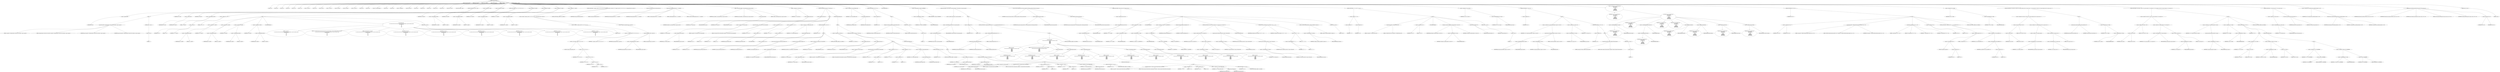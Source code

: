 digraph hostapd_notif_assoc {  
"1000128" [label = "(METHOD,hostapd_notif_assoc)" ]
"1000129" [label = "(PARAM,hostapd_data *hapd)" ]
"1000130" [label = "(PARAM,const u8 *addr)" ]
"1000131" [label = "(PARAM,const u8 *req_ies)" ]
"1000132" [label = "(PARAM,size_t req_ies_len)" ]
"1000133" [label = "(PARAM,int reassoc)" ]
"1000134" [label = "(BLOCK,,)" ]
"1000135" [label = "(LOCAL,v5: int)" ]
"1000136" [label = "(LOCAL,v6: int)" ]
"1000137" [label = "(LOCAL,v8: u8)" ]
"1000138" [label = "(LOCAL,v9: u8)" ]
"1000139" [label = "(LOCAL,v10: u8)" ]
"1000140" [label = "(LOCAL,v11: u8)" ]
"1000141" [label = "(LOCAL,v14: const u8 *)" ]
"1000142" [label = "(LOCAL,v15: int)" ]
"1000143" [label = "(LOCAL,v16: size_t)" ]
"1000144" [label = "(LOCAL,v17: const u8 *)" ]
"1000145" [label = "(LOCAL,v18: sta_info *)" ]
"1000146" [label = "(LOCAL,v19: sta_info *)" ]
"1000147" [label = "(LOCAL,v21: const u8 *)" ]
"1000148" [label = "(LOCAL,v22: int)" ]
"1000149" [label = "(LOCAL,v23: int)" ]
"1000150" [label = "(LOCAL,v24: wpa_state_machine *)" ]
"1000151" [label = "(LOCAL,v25: int)" ]
"1000152" [label = "(LOCAL,v26: int)" ]
"1000153" [label = "(LOCAL,v27: unsigned int)" ]
"1000154" [label = "(LOCAL,v28: const u8 *)" ]
"1000155" [label = "(LOCAL,v29: int)" ]
"1000156" [label = "(LOCAL,v30: u32)" ]
"1000157" [label = "(LOCAL,v31: int)" ]
"1000158" [label = "(LOCAL,v32: u32)" ]
"1000159" [label = "(LOCAL,v33: u8 *)" ]
"1000160" [label = "(LOCAL,v35: u8 [ 1064 ])" ]
"1000161" [label = "(LOCAL,mdie: ieee802_11_elems)" ]
"1000162" [label = "(CONTROL_STRUCTURE,if ( !addr ),if ( !addr ))" ]
"1000163" [label = "(<operator>.logicalNot,!addr)" ]
"1000164" [label = "(IDENTIFIER,addr,!addr)" ]
"1000165" [label = "(BLOCK,,)" ]
"1000166" [label = "(wpa_printf,wpa_printf(2, \"hostapd_notif_assoc: Skip event with no address\", req_ies, req_ies_len))" ]
"1000167" [label = "(LITERAL,2,wpa_printf(2, \"hostapd_notif_assoc: Skip event with no address\", req_ies, req_ies_len))" ]
"1000168" [label = "(LITERAL,\"hostapd_notif_assoc: Skip event with no address\",wpa_printf(2, \"hostapd_notif_assoc: Skip event with no address\", req_ies, req_ies_len))" ]
"1000169" [label = "(IDENTIFIER,req_ies,wpa_printf(2, \"hostapd_notif_assoc: Skip event with no address\", req_ies, req_ies_len))" ]
"1000170" [label = "(IDENTIFIER,req_ies_len,wpa_printf(2, \"hostapd_notif_assoc: Skip event with no address\", req_ies, req_ies_len))" ]
"1000171" [label = "(RETURN,return -1;,return -1;)" ]
"1000172" [label = "(<operator>.minus,-1)" ]
"1000173" [label = "(LITERAL,1,-1)" ]
"1000174" [label = "(<operator>.assignment,v5 = *addr)" ]
"1000175" [label = "(IDENTIFIER,v5,v5 = *addr)" ]
"1000176" [label = "(<operator>.indirection,*addr)" ]
"1000177" [label = "(IDENTIFIER,addr,v5 = *addr)" ]
"1000178" [label = "(<operator>.assignment,v6 = addr[1])" ]
"1000179" [label = "(IDENTIFIER,v6,v6 = addr[1])" ]
"1000180" [label = "(<operator>.indirectIndexAccess,addr[1])" ]
"1000181" [label = "(IDENTIFIER,addr,v6 = addr[1])" ]
"1000182" [label = "(LITERAL,1,v6 = addr[1])" ]
"1000183" [label = "(CONTROL_STRUCTURE,if ( (v5 & 1) != 0 ),if ( (v5 & 1) != 0 ))" ]
"1000184" [label = "(<operator>.notEquals,(v5 & 1) != 0)" ]
"1000185" [label = "(<operator>.and,v5 & 1)" ]
"1000186" [label = "(IDENTIFIER,v5,v5 & 1)" ]
"1000187" [label = "(LITERAL,1,v5 & 1)" ]
"1000188" [label = "(LITERAL,0,(v5 & 1) != 0)" ]
"1000189" [label = "(BLOCK,,)" ]
"1000190" [label = "(<operator>.assignment,v11 = addr[5])" ]
"1000191" [label = "(IDENTIFIER,v11,v11 = addr[5])" ]
"1000192" [label = "(<operator>.indirectIndexAccess,addr[5])" ]
"1000193" [label = "(IDENTIFIER,addr,v11 = addr[5])" ]
"1000194" [label = "(LITERAL,5,v11 = addr[5])" ]
"1000195" [label = "(<operator>.assignment,v10 = addr[4])" ]
"1000196" [label = "(IDENTIFIER,v10,v10 = addr[4])" ]
"1000197" [label = "(<operator>.indirectIndexAccess,addr[4])" ]
"1000198" [label = "(IDENTIFIER,addr,v10 = addr[4])" ]
"1000199" [label = "(LITERAL,4,v10 = addr[4])" ]
"1000200" [label = "(<operator>.assignment,v9 = addr[3])" ]
"1000201" [label = "(IDENTIFIER,v9,v9 = addr[3])" ]
"1000202" [label = "(<operator>.indirectIndexAccess,addr[3])" ]
"1000203" [label = "(IDENTIFIER,addr,v9 = addr[3])" ]
"1000204" [label = "(LITERAL,3,v9 = addr[3])" ]
"1000205" [label = "(<operator>.assignment,v8 = addr[2])" ]
"1000206" [label = "(IDENTIFIER,v8,v8 = addr[2])" ]
"1000207" [label = "(<operator>.indirectIndexAccess,addr[2])" ]
"1000208" [label = "(IDENTIFIER,addr,v8 = addr[2])" ]
"1000209" [label = "(LITERAL,2,v8 = addr[2])" ]
"1000210" [label = "(JUMP_TARGET,LABEL_10)" ]
"1000211" [label = "(wpa_printf,wpa_printf(\n      2,\n      \"%s: Invalid SA=%02x:%02x:%02x:%02x:%02x:%02x in received indication - ignore this indication silently\",\n      \"hostapd_notif_assoc\",\n      v5,\n      v6,\n      v8,\n      v9,\n      v10,\n      v11))" ]
"1000212" [label = "(LITERAL,2,wpa_printf(\n      2,\n      \"%s: Invalid SA=%02x:%02x:%02x:%02x:%02x:%02x in received indication - ignore this indication silently\",\n      \"hostapd_notif_assoc\",\n      v5,\n      v6,\n      v8,\n      v9,\n      v10,\n      v11))" ]
"1000213" [label = "(LITERAL,\"%s: Invalid SA=%02x:%02x:%02x:%02x:%02x:%02x in received indication - ignore this indication silently\",wpa_printf(\n      2,\n      \"%s: Invalid SA=%02x:%02x:%02x:%02x:%02x:%02x in received indication - ignore this indication silently\",\n      \"hostapd_notif_assoc\",\n      v5,\n      v6,\n      v8,\n      v9,\n      v10,\n      v11))" ]
"1000214" [label = "(LITERAL,\"hostapd_notif_assoc\",wpa_printf(\n      2,\n      \"%s: Invalid SA=%02x:%02x:%02x:%02x:%02x:%02x in received indication - ignore this indication silently\",\n      \"hostapd_notif_assoc\",\n      v5,\n      v6,\n      v8,\n      v9,\n      v10,\n      v11))" ]
"1000215" [label = "(IDENTIFIER,v5,wpa_printf(\n      2,\n      \"%s: Invalid SA=%02x:%02x:%02x:%02x:%02x:%02x in received indication - ignore this indication silently\",\n      \"hostapd_notif_assoc\",\n      v5,\n      v6,\n      v8,\n      v9,\n      v10,\n      v11))" ]
"1000216" [label = "(IDENTIFIER,v6,wpa_printf(\n      2,\n      \"%s: Invalid SA=%02x:%02x:%02x:%02x:%02x:%02x in received indication - ignore this indication silently\",\n      \"hostapd_notif_assoc\",\n      v5,\n      v6,\n      v8,\n      v9,\n      v10,\n      v11))" ]
"1000217" [label = "(IDENTIFIER,v8,wpa_printf(\n      2,\n      \"%s: Invalid SA=%02x:%02x:%02x:%02x:%02x:%02x in received indication - ignore this indication silently\",\n      \"hostapd_notif_assoc\",\n      v5,\n      v6,\n      v8,\n      v9,\n      v10,\n      v11))" ]
"1000218" [label = "(IDENTIFIER,v9,wpa_printf(\n      2,\n      \"%s: Invalid SA=%02x:%02x:%02x:%02x:%02x:%02x in received indication - ignore this indication silently\",\n      \"hostapd_notif_assoc\",\n      v5,\n      v6,\n      v8,\n      v9,\n      v10,\n      v11))" ]
"1000219" [label = "(IDENTIFIER,v10,wpa_printf(\n      2,\n      \"%s: Invalid SA=%02x:%02x:%02x:%02x:%02x:%02x in received indication - ignore this indication silently\",\n      \"hostapd_notif_assoc\",\n      v5,\n      v6,\n      v8,\n      v9,\n      v10,\n      v11))" ]
"1000220" [label = "(IDENTIFIER,v11,wpa_printf(\n      2,\n      \"%s: Invalid SA=%02x:%02x:%02x:%02x:%02x:%02x in received indication - ignore this indication silently\",\n      \"hostapd_notif_assoc\",\n      v5,\n      v6,\n      v8,\n      v9,\n      v10,\n      v11))" ]
"1000221" [label = "(RETURN,return 0;,return 0;)" ]
"1000222" [label = "(LITERAL,0,return 0;)" ]
"1000223" [label = "(<operator>.assignment,v8 = addr[2])" ]
"1000224" [label = "(IDENTIFIER,v8,v8 = addr[2])" ]
"1000225" [label = "(<operator>.indirectIndexAccess,addr[2])" ]
"1000226" [label = "(IDENTIFIER,addr,v8 = addr[2])" ]
"1000227" [label = "(LITERAL,2,v8 = addr[2])" ]
"1000228" [label = "(<operator>.assignment,v9 = addr[3])" ]
"1000229" [label = "(IDENTIFIER,v9,v9 = addr[3])" ]
"1000230" [label = "(<operator>.indirectIndexAccess,addr[3])" ]
"1000231" [label = "(IDENTIFIER,addr,v9 = addr[3])" ]
"1000232" [label = "(LITERAL,3,v9 = addr[3])" ]
"1000233" [label = "(<operator>.assignment,v10 = addr[4])" ]
"1000234" [label = "(IDENTIFIER,v10,v10 = addr[4])" ]
"1000235" [label = "(<operator>.indirectIndexAccess,addr[4])" ]
"1000236" [label = "(IDENTIFIER,addr,v10 = addr[4])" ]
"1000237" [label = "(LITERAL,4,v10 = addr[4])" ]
"1000238" [label = "(<operator>.assignment,v11 = addr[5])" ]
"1000239" [label = "(IDENTIFIER,v11,v11 = addr[5])" ]
"1000240" [label = "(<operator>.indirectIndexAccess,addr[5])" ]
"1000241" [label = "(IDENTIFIER,addr,v11 = addr[5])" ]
"1000242" [label = "(LITERAL,5,v11 = addr[5])" ]
"1000243" [label = "(CONTROL_STRUCTURE,if ( !((unsigned __int8)(v6 | v5 | v8 | v9 | v10) | v11) || !memcmp(addr, hapd->own_addr, 6u) ),if ( !((unsigned __int8)(v6 | v5 | v8 | v9 | v10) | v11) || !memcmp(addr, hapd->own_addr, 6u) ))" ]
"1000244" [label = "(<operator>.logicalOr,!((unsigned __int8)(v6 | v5 | v8 | v9 | v10) | v11) || !memcmp(addr, hapd->own_addr, 6u))" ]
"1000245" [label = "(<operator>.logicalNot,!((unsigned __int8)(v6 | v5 | v8 | v9 | v10) | v11))" ]
"1000246" [label = "(<operator>.or,(unsigned __int8)(v6 | v5 | v8 | v9 | v10) | v11)" ]
"1000247" [label = "(<operator>.cast,(unsigned __int8)(v6 | v5 | v8 | v9 | v10))" ]
"1000248" [label = "(UNKNOWN,unsigned __int8,unsigned __int8)" ]
"1000249" [label = "(<operator>.or,v6 | v5 | v8 | v9 | v10)" ]
"1000250" [label = "(IDENTIFIER,v6,v6 | v5 | v8 | v9 | v10)" ]
"1000251" [label = "(<operator>.or,v5 | v8 | v9 | v10)" ]
"1000252" [label = "(IDENTIFIER,v5,v5 | v8 | v9 | v10)" ]
"1000253" [label = "(<operator>.or,v8 | v9 | v10)" ]
"1000254" [label = "(IDENTIFIER,v8,v8 | v9 | v10)" ]
"1000255" [label = "(<operator>.or,v9 | v10)" ]
"1000256" [label = "(IDENTIFIER,v9,v9 | v10)" ]
"1000257" [label = "(IDENTIFIER,v10,v9 | v10)" ]
"1000258" [label = "(IDENTIFIER,v11,(unsigned __int8)(v6 | v5 | v8 | v9 | v10) | v11)" ]
"1000259" [label = "(<operator>.logicalNot,!memcmp(addr, hapd->own_addr, 6u))" ]
"1000260" [label = "(memcmp,memcmp(addr, hapd->own_addr, 6u))" ]
"1000261" [label = "(IDENTIFIER,addr,memcmp(addr, hapd->own_addr, 6u))" ]
"1000262" [label = "(<operator>.indirectFieldAccess,hapd->own_addr)" ]
"1000263" [label = "(IDENTIFIER,hapd,memcmp(addr, hapd->own_addr, 6u))" ]
"1000264" [label = "(FIELD_IDENTIFIER,own_addr,own_addr)" ]
"1000265" [label = "(LITERAL,6u,memcmp(addr, hapd->own_addr, 6u))" ]
"1000266" [label = "(CONTROL_STRUCTURE,goto LABEL_10;,goto LABEL_10;)" ]
"1000267" [label = "(random_add_randomness,random_add_randomness(addr, 6u))" ]
"1000268" [label = "(IDENTIFIER,addr,random_add_randomness(addr, 6u))" ]
"1000269" [label = "(LITERAL,6u,random_add_randomness(addr, 6u))" ]
"1000270" [label = "(hostapd_logger,hostapd_logger(hapd, addr, 1u, 2, \"associated\"))" ]
"1000271" [label = "(IDENTIFIER,hapd,hostapd_logger(hapd, addr, 1u, 2, \"associated\"))" ]
"1000272" [label = "(IDENTIFIER,addr,hostapd_logger(hapd, addr, 1u, 2, \"associated\"))" ]
"1000273" [label = "(LITERAL,1u,hostapd_logger(hapd, addr, 1u, 2, \"associated\"))" ]
"1000274" [label = "(LITERAL,2,hostapd_logger(hapd, addr, 1u, 2, \"associated\"))" ]
"1000275" [label = "(LITERAL,\"associated\",hostapd_logger(hapd, addr, 1u, 2, \"associated\"))" ]
"1000276" [label = "(ieee802_11_parse_elems,ieee802_11_parse_elems(req_ies, req_ies_len, &mdie, 0))" ]
"1000277" [label = "(IDENTIFIER,req_ies,ieee802_11_parse_elems(req_ies, req_ies_len, &mdie, 0))" ]
"1000278" [label = "(IDENTIFIER,req_ies_len,ieee802_11_parse_elems(req_ies, req_ies_len, &mdie, 0))" ]
"1000279" [label = "(<operator>.addressOf,&mdie)" ]
"1000280" [label = "(IDENTIFIER,mdie,ieee802_11_parse_elems(req_ies, req_ies_len, &mdie, 0))" ]
"1000281" [label = "(LITERAL,0,ieee802_11_parse_elems(req_ies, req_ies_len, &mdie, 0))" ]
"1000282" [label = "(<operator>.assignment,v14 = mdie.wps_ie)" ]
"1000283" [label = "(IDENTIFIER,v14,v14 = mdie.wps_ie)" ]
"1000284" [label = "(<operator>.fieldAccess,mdie.wps_ie)" ]
"1000285" [label = "(IDENTIFIER,mdie,v14 = mdie.wps_ie)" ]
"1000286" [label = "(FIELD_IDENTIFIER,wps_ie,wps_ie)" ]
"1000287" [label = "(CONTROL_STRUCTURE,if ( mdie.wps_ie ),if ( mdie.wps_ie ))" ]
"1000288" [label = "(<operator>.fieldAccess,mdie.wps_ie)" ]
"1000289" [label = "(IDENTIFIER,mdie,if ( mdie.wps_ie ))" ]
"1000290" [label = "(FIELD_IDENTIFIER,wps_ie,wps_ie)" ]
"1000291" [label = "(BLOCK,,)" ]
"1000292" [label = "(<operator>.assignment,v15 = mdie.wps_ie_len)" ]
"1000293" [label = "(IDENTIFIER,v15,v15 = mdie.wps_ie_len)" ]
"1000294" [label = "(<operator>.fieldAccess,mdie.wps_ie_len)" ]
"1000295" [label = "(IDENTIFIER,mdie,v15 = mdie.wps_ie_len)" ]
"1000296" [label = "(FIELD_IDENTIFIER,wps_ie_len,wps_ie_len)" ]
"1000297" [label = "(wpa_printf,wpa_printf(2, \"STA included WPS IE in (Re)AssocReq\"))" ]
"1000298" [label = "(LITERAL,2,wpa_printf(2, \"STA included WPS IE in (Re)AssocReq\"))" ]
"1000299" [label = "(LITERAL,\"STA included WPS IE in (Re)AssocReq\",wpa_printf(2, \"STA included WPS IE in (Re)AssocReq\"))" ]
"1000300" [label = "(<operator>.assignment,v16 = v15 + 2)" ]
"1000301" [label = "(IDENTIFIER,v16,v16 = v15 + 2)" ]
"1000302" [label = "(<operator>.addition,v15 + 2)" ]
"1000303" [label = "(IDENTIFIER,v15,v15 + 2)" ]
"1000304" [label = "(LITERAL,2,v15 + 2)" ]
"1000305" [label = "(<operator>.assignment,v17 = v14 - 2)" ]
"1000306" [label = "(IDENTIFIER,v17,v17 = v14 - 2)" ]
"1000307" [label = "(<operator>.subtraction,v14 - 2)" ]
"1000308" [label = "(IDENTIFIER,v14,v14 - 2)" ]
"1000309" [label = "(LITERAL,2,v14 - 2)" ]
"1000310" [label = "(<operator>.assignment,v18 = ap_get_sta(hapd, addr))" ]
"1000311" [label = "(IDENTIFIER,v18,v18 = ap_get_sta(hapd, addr))" ]
"1000312" [label = "(ap_get_sta,ap_get_sta(hapd, addr))" ]
"1000313" [label = "(IDENTIFIER,hapd,ap_get_sta(hapd, addr))" ]
"1000314" [label = "(IDENTIFIER,addr,ap_get_sta(hapd, addr))" ]
"1000315" [label = "(CONTROL_STRUCTURE,if ( v18 ),if ( v18 ))" ]
"1000316" [label = "(IDENTIFIER,v18,if ( v18 ))" ]
"1000317" [label = "(BLOCK,,)" ]
"1000318" [label = "(JUMP_TARGET,LABEL_7)" ]
"1000319" [label = "(<operator>.assignment,v19 = v18)" ]
"1000320" [label = "(IDENTIFIER,v19,v19 = v18)" ]
"1000321" [label = "(IDENTIFIER,v18,v19 = v18)" ]
"1000322" [label = "(ap_sta_no_session_timeout,ap_sta_no_session_timeout(hapd, v18))" ]
"1000323" [label = "(IDENTIFIER,hapd,ap_sta_no_session_timeout(hapd, v18))" ]
"1000324" [label = "(IDENTIFIER,v18,ap_sta_no_session_timeout(hapd, v18))" ]
"1000325" [label = "(accounting_sta_stop,accounting_sta_stop(hapd, v19))" ]
"1000326" [label = "(IDENTIFIER,hapd,accounting_sta_stop(hapd, v19))" ]
"1000327" [label = "(IDENTIFIER,v19,accounting_sta_stop(hapd, v19))" ]
"1000328" [label = "(<operator>.assignment,v19->timeout_next = STA_NULLFUNC)" ]
"1000329" [label = "(<operator>.indirectFieldAccess,v19->timeout_next)" ]
"1000330" [label = "(IDENTIFIER,v19,v19->timeout_next = STA_NULLFUNC)" ]
"1000331" [label = "(FIELD_IDENTIFIER,timeout_next,timeout_next)" ]
"1000332" [label = "(IDENTIFIER,STA_NULLFUNC,v19->timeout_next = STA_NULLFUNC)" ]
"1000333" [label = "(CONTROL_STRUCTURE,goto LABEL_14;,goto LABEL_14;)" ]
"1000334" [label = "(CONTROL_STRUCTURE,else,else)" ]
"1000335" [label = "(BLOCK,,)" ]
"1000336" [label = "(<operator>.assignment,v21 = mdie.rsn_ie)" ]
"1000337" [label = "(IDENTIFIER,v21,v21 = mdie.rsn_ie)" ]
"1000338" [label = "(<operator>.fieldAccess,mdie.rsn_ie)" ]
"1000339" [label = "(IDENTIFIER,mdie,v21 = mdie.rsn_ie)" ]
"1000340" [label = "(FIELD_IDENTIFIER,rsn_ie,rsn_ie)" ]
"1000341" [label = "(CONTROL_STRUCTURE,if ( mdie.rsn_ie ),if ( mdie.rsn_ie ))" ]
"1000342" [label = "(<operator>.fieldAccess,mdie.rsn_ie)" ]
"1000343" [label = "(IDENTIFIER,mdie,if ( mdie.rsn_ie ))" ]
"1000344" [label = "(FIELD_IDENTIFIER,rsn_ie,rsn_ie)" ]
"1000345" [label = "(BLOCK,,)" ]
"1000346" [label = "(<operator>.assignment,v22 = mdie.rsn_ie_len)" ]
"1000347" [label = "(IDENTIFIER,v22,v22 = mdie.rsn_ie_len)" ]
"1000348" [label = "(<operator>.fieldAccess,mdie.rsn_ie_len)" ]
"1000349" [label = "(IDENTIFIER,mdie,v22 = mdie.rsn_ie_len)" ]
"1000350" [label = "(FIELD_IDENTIFIER,rsn_ie_len,rsn_ie_len)" ]
"1000351" [label = "(wpa_printf,wpa_printf(2, \"STA included RSN IE in (Re)AssocReq\"))" ]
"1000352" [label = "(LITERAL,2,wpa_printf(2, \"STA included RSN IE in (Re)AssocReq\"))" ]
"1000353" [label = "(LITERAL,\"STA included RSN IE in (Re)AssocReq\",wpa_printf(2, \"STA included RSN IE in (Re)AssocReq\"))" ]
"1000354" [label = "(<operator>.assignment,v16 = v22 + 2)" ]
"1000355" [label = "(IDENTIFIER,v16,v16 = v22 + 2)" ]
"1000356" [label = "(<operator>.addition,v22 + 2)" ]
"1000357" [label = "(IDENTIFIER,v22,v22 + 2)" ]
"1000358" [label = "(LITERAL,2,v22 + 2)" ]
"1000359" [label = "(<operator>.assignment,v17 = v21 - 2)" ]
"1000360" [label = "(IDENTIFIER,v17,v17 = v21 - 2)" ]
"1000361" [label = "(<operator>.subtraction,v21 - 2)" ]
"1000362" [label = "(IDENTIFIER,v21,v21 - 2)" ]
"1000363" [label = "(LITERAL,2,v21 - 2)" ]
"1000364" [label = "(<operator>.assignment,v18 = ap_get_sta(hapd, addr))" ]
"1000365" [label = "(IDENTIFIER,v18,v18 = ap_get_sta(hapd, addr))" ]
"1000366" [label = "(ap_get_sta,ap_get_sta(hapd, addr))" ]
"1000367" [label = "(IDENTIFIER,hapd,ap_get_sta(hapd, addr))" ]
"1000368" [label = "(IDENTIFIER,addr,ap_get_sta(hapd, addr))" ]
"1000369" [label = "(CONTROL_STRUCTURE,if ( v18 ),if ( v18 ))" ]
"1000370" [label = "(IDENTIFIER,v18,if ( v18 ))" ]
"1000371" [label = "(CONTROL_STRUCTURE,goto LABEL_7;,goto LABEL_7;)" ]
"1000372" [label = "(CONTROL_STRUCTURE,else,else)" ]
"1000373" [label = "(BLOCK,,)" ]
"1000374" [label = "(<operator>.assignment,v28 = mdie.wpa_ie)" ]
"1000375" [label = "(IDENTIFIER,v28,v28 = mdie.wpa_ie)" ]
"1000376" [label = "(<operator>.fieldAccess,mdie.wpa_ie)" ]
"1000377" [label = "(IDENTIFIER,mdie,v28 = mdie.wpa_ie)" ]
"1000378" [label = "(FIELD_IDENTIFIER,wpa_ie,wpa_ie)" ]
"1000379" [label = "(CONTROL_STRUCTURE,if ( mdie.wpa_ie ),if ( mdie.wpa_ie ))" ]
"1000380" [label = "(<operator>.fieldAccess,mdie.wpa_ie)" ]
"1000381" [label = "(IDENTIFIER,mdie,if ( mdie.wpa_ie ))" ]
"1000382" [label = "(FIELD_IDENTIFIER,wpa_ie,wpa_ie)" ]
"1000383" [label = "(BLOCK,,)" ]
"1000384" [label = "(<operator>.assignment,v29 = mdie.wpa_ie_len)" ]
"1000385" [label = "(IDENTIFIER,v29,v29 = mdie.wpa_ie_len)" ]
"1000386" [label = "(<operator>.fieldAccess,mdie.wpa_ie_len)" ]
"1000387" [label = "(IDENTIFIER,mdie,v29 = mdie.wpa_ie_len)" ]
"1000388" [label = "(FIELD_IDENTIFIER,wpa_ie_len,wpa_ie_len)" ]
"1000389" [label = "(wpa_printf,wpa_printf(2, \"STA included WPA IE in (Re)AssocReq\"))" ]
"1000390" [label = "(LITERAL,2,wpa_printf(2, \"STA included WPA IE in (Re)AssocReq\"))" ]
"1000391" [label = "(LITERAL,\"STA included WPA IE in (Re)AssocReq\",wpa_printf(2, \"STA included WPA IE in (Re)AssocReq\"))" ]
"1000392" [label = "(<operator>.assignment,v16 = v29 + 2)" ]
"1000393" [label = "(IDENTIFIER,v16,v16 = v29 + 2)" ]
"1000394" [label = "(<operator>.addition,v29 + 2)" ]
"1000395" [label = "(IDENTIFIER,v29,v29 + 2)" ]
"1000396" [label = "(LITERAL,2,v29 + 2)" ]
"1000397" [label = "(<operator>.assignment,v17 = v28 - 2)" ]
"1000398" [label = "(IDENTIFIER,v17,v17 = v28 - 2)" ]
"1000399" [label = "(<operator>.subtraction,v28 - 2)" ]
"1000400" [label = "(IDENTIFIER,v28,v28 - 2)" ]
"1000401" [label = "(LITERAL,2,v28 - 2)" ]
"1000402" [label = "(<operator>.assignment,v18 = ap_get_sta(hapd, addr))" ]
"1000403" [label = "(IDENTIFIER,v18,v18 = ap_get_sta(hapd, addr))" ]
"1000404" [label = "(ap_get_sta,ap_get_sta(hapd, addr))" ]
"1000405" [label = "(IDENTIFIER,hapd,ap_get_sta(hapd, addr))" ]
"1000406" [label = "(IDENTIFIER,addr,ap_get_sta(hapd, addr))" ]
"1000407" [label = "(CONTROL_STRUCTURE,if ( v18 ),if ( v18 ))" ]
"1000408" [label = "(IDENTIFIER,v18,if ( v18 ))" ]
"1000409" [label = "(CONTROL_STRUCTURE,goto LABEL_7;,goto LABEL_7;)" ]
"1000410" [label = "(CONTROL_STRUCTURE,else,else)" ]
"1000411" [label = "(BLOCK,,)" ]
"1000412" [label = "(wpa_printf,wpa_printf(2, \"STA did not include WPS/RSN/WPA IE in (Re)AssocReq\"))" ]
"1000413" [label = "(LITERAL,2,wpa_printf(2, \"STA did not include WPS/RSN/WPA IE in (Re)AssocReq\"))" ]
"1000414" [label = "(LITERAL,\"STA did not include WPS/RSN/WPA IE in (Re)AssocReq\",wpa_printf(2, \"STA did not include WPS/RSN/WPA IE in (Re)AssocReq\"))" ]
"1000415" [label = "(<operator>.assignment,v17 = 0)" ]
"1000416" [label = "(IDENTIFIER,v17,v17 = 0)" ]
"1000417" [label = "(LITERAL,0,v17 = 0)" ]
"1000418" [label = "(<operator>.assignment,v16 = 0)" ]
"1000419" [label = "(IDENTIFIER,v16,v16 = 0)" ]
"1000420" [label = "(LITERAL,0,v16 = 0)" ]
"1000421" [label = "(<operator>.assignment,v18 = ap_get_sta(hapd, addr))" ]
"1000422" [label = "(IDENTIFIER,v18,v18 = ap_get_sta(hapd, addr))" ]
"1000423" [label = "(ap_get_sta,ap_get_sta(hapd, addr))" ]
"1000424" [label = "(IDENTIFIER,hapd,ap_get_sta(hapd, addr))" ]
"1000425" [label = "(IDENTIFIER,addr,ap_get_sta(hapd, addr))" ]
"1000426" [label = "(CONTROL_STRUCTURE,if ( v18 ),if ( v18 ))" ]
"1000427" [label = "(IDENTIFIER,v18,if ( v18 ))" ]
"1000428" [label = "(CONTROL_STRUCTURE,goto LABEL_7;,goto LABEL_7;)" ]
"1000429" [label = "(<operator>.assignment,v19 = ap_sta_add(hapd, addr))" ]
"1000430" [label = "(IDENTIFIER,v19,v19 = ap_sta_add(hapd, addr))" ]
"1000431" [label = "(ap_sta_add,ap_sta_add(hapd, addr))" ]
"1000432" [label = "(IDENTIFIER,hapd,ap_sta_add(hapd, addr))" ]
"1000433" [label = "(IDENTIFIER,addr,ap_sta_add(hapd, addr))" ]
"1000434" [label = "(CONTROL_STRUCTURE,if ( !v19 ),if ( !v19 ))" ]
"1000435" [label = "(<operator>.logicalNot,!v19)" ]
"1000436" [label = "(IDENTIFIER,v19,!v19)" ]
"1000437" [label = "(BLOCK,,)" ]
"1000438" [label = "(hostapd_drv_sta_disassoc,hostapd_drv_sta_disassoc(hapd, addr, 5))" ]
"1000439" [label = "(IDENTIFIER,hapd,hostapd_drv_sta_disassoc(hapd, addr, 5))" ]
"1000440" [label = "(IDENTIFIER,addr,hostapd_drv_sta_disassoc(hapd, addr, 5))" ]
"1000441" [label = "(LITERAL,5,hostapd_drv_sta_disassoc(hapd, addr, 5))" ]
"1000442" [label = "(RETURN,return -1;,return -1;)" ]
"1000443" [label = "(<operator>.minus,-1)" ]
"1000444" [label = "(LITERAL,1,-1)" ]
"1000445" [label = "(JUMP_TARGET,LABEL_14)" ]
"1000446" [label = "(<operators>.assignmentAnd,v19->flags &= 0xFFFECFFF)" ]
"1000447" [label = "(<operator>.indirectFieldAccess,v19->flags)" ]
"1000448" [label = "(IDENTIFIER,v19,v19->flags &= 0xFFFECFFF)" ]
"1000449" [label = "(FIELD_IDENTIFIER,flags,flags)" ]
"1000450" [label = "(LITERAL,0xFFFECFFF,v19->flags &= 0xFFFECFFF)" ]
"1000451" [label = "(CONTROL_STRUCTURE,if ( !hapd->iface->drv_max_acl_mac_addrs ),if ( !hapd->iface->drv_max_acl_mac_addrs ))" ]
"1000452" [label = "(<operator>.logicalNot,!hapd->iface->drv_max_acl_mac_addrs)" ]
"1000453" [label = "(<operator>.indirectFieldAccess,hapd->iface->drv_max_acl_mac_addrs)" ]
"1000454" [label = "(<operator>.indirectFieldAccess,hapd->iface)" ]
"1000455" [label = "(IDENTIFIER,hapd,!hapd->iface->drv_max_acl_mac_addrs)" ]
"1000456" [label = "(FIELD_IDENTIFIER,iface,iface)" ]
"1000457" [label = "(FIELD_IDENTIFIER,drv_max_acl_mac_addrs,drv_max_acl_mac_addrs)" ]
"1000458" [label = "(BLOCK,,)" ]
"1000459" [label = "(<operator>.assignment,v23 = 1)" ]
"1000460" [label = "(IDENTIFIER,v23,v23 = 1)" ]
"1000461" [label = "(LITERAL,1,v23 = 1)" ]
"1000462" [label = "(CONTROL_STRUCTURE,if ( hostapd_check_acl(hapd, addr, 0) != 1 ),if ( hostapd_check_acl(hapd, addr, 0) != 1 ))" ]
"1000463" [label = "(<operator>.notEquals,hostapd_check_acl(hapd, addr, 0) != 1)" ]
"1000464" [label = "(hostapd_check_acl,hostapd_check_acl(hapd, addr, 0))" ]
"1000465" [label = "(IDENTIFIER,hapd,hostapd_check_acl(hapd, addr, 0))" ]
"1000466" [label = "(IDENTIFIER,addr,hostapd_check_acl(hapd, addr, 0))" ]
"1000467" [label = "(LITERAL,0,hostapd_check_acl(hapd, addr, 0))" ]
"1000468" [label = "(LITERAL,1,hostapd_check_acl(hapd, addr, 0) != 1)" ]
"1000469" [label = "(BLOCK,,)" ]
"1000470" [label = "(wpa_printf,wpa_printf(\n        3,\n        \"STA %02x:%02x:%02x:%02x:%02x:%02x not allowed to connect\",\n        *addr,\n        addr[1],\n        addr[2],\n        addr[3],\n        addr[4],\n        addr[5]))" ]
"1000471" [label = "(LITERAL,3,wpa_printf(\n        3,\n        \"STA %02x:%02x:%02x:%02x:%02x:%02x not allowed to connect\",\n        *addr,\n        addr[1],\n        addr[2],\n        addr[3],\n        addr[4],\n        addr[5]))" ]
"1000472" [label = "(LITERAL,\"STA %02x:%02x:%02x:%02x:%02x:%02x not allowed to connect\",wpa_printf(\n        3,\n        \"STA %02x:%02x:%02x:%02x:%02x:%02x not allowed to connect\",\n        *addr,\n        addr[1],\n        addr[2],\n        addr[3],\n        addr[4],\n        addr[5]))" ]
"1000473" [label = "(<operator>.indirection,*addr)" ]
"1000474" [label = "(IDENTIFIER,addr,wpa_printf(\n        3,\n        \"STA %02x:%02x:%02x:%02x:%02x:%02x not allowed to connect\",\n        *addr,\n        addr[1],\n        addr[2],\n        addr[3],\n        addr[4],\n        addr[5]))" ]
"1000475" [label = "(<operator>.indirectIndexAccess,addr[1])" ]
"1000476" [label = "(IDENTIFIER,addr,wpa_printf(\n        3,\n        \"STA %02x:%02x:%02x:%02x:%02x:%02x not allowed to connect\",\n        *addr,\n        addr[1],\n        addr[2],\n        addr[3],\n        addr[4],\n        addr[5]))" ]
"1000477" [label = "(LITERAL,1,wpa_printf(\n        3,\n        \"STA %02x:%02x:%02x:%02x:%02x:%02x not allowed to connect\",\n        *addr,\n        addr[1],\n        addr[2],\n        addr[3],\n        addr[4],\n        addr[5]))" ]
"1000478" [label = "(<operator>.indirectIndexAccess,addr[2])" ]
"1000479" [label = "(IDENTIFIER,addr,wpa_printf(\n        3,\n        \"STA %02x:%02x:%02x:%02x:%02x:%02x not allowed to connect\",\n        *addr,\n        addr[1],\n        addr[2],\n        addr[3],\n        addr[4],\n        addr[5]))" ]
"1000480" [label = "(LITERAL,2,wpa_printf(\n        3,\n        \"STA %02x:%02x:%02x:%02x:%02x:%02x not allowed to connect\",\n        *addr,\n        addr[1],\n        addr[2],\n        addr[3],\n        addr[4],\n        addr[5]))" ]
"1000481" [label = "(<operator>.indirectIndexAccess,addr[3])" ]
"1000482" [label = "(IDENTIFIER,addr,wpa_printf(\n        3,\n        \"STA %02x:%02x:%02x:%02x:%02x:%02x not allowed to connect\",\n        *addr,\n        addr[1],\n        addr[2],\n        addr[3],\n        addr[4],\n        addr[5]))" ]
"1000483" [label = "(LITERAL,3,wpa_printf(\n        3,\n        \"STA %02x:%02x:%02x:%02x:%02x:%02x not allowed to connect\",\n        *addr,\n        addr[1],\n        addr[2],\n        addr[3],\n        addr[4],\n        addr[5]))" ]
"1000484" [label = "(<operator>.indirectIndexAccess,addr[4])" ]
"1000485" [label = "(IDENTIFIER,addr,wpa_printf(\n        3,\n        \"STA %02x:%02x:%02x:%02x:%02x:%02x not allowed to connect\",\n        *addr,\n        addr[1],\n        addr[2],\n        addr[3],\n        addr[4],\n        addr[5]))" ]
"1000486" [label = "(LITERAL,4,wpa_printf(\n        3,\n        \"STA %02x:%02x:%02x:%02x:%02x:%02x not allowed to connect\",\n        *addr,\n        addr[1],\n        addr[2],\n        addr[3],\n        addr[4],\n        addr[5]))" ]
"1000487" [label = "(<operator>.indirectIndexAccess,addr[5])" ]
"1000488" [label = "(IDENTIFIER,addr,wpa_printf(\n        3,\n        \"STA %02x:%02x:%02x:%02x:%02x:%02x not allowed to connect\",\n        *addr,\n        addr[1],\n        addr[2],\n        addr[3],\n        addr[4],\n        addr[5]))" ]
"1000489" [label = "(LITERAL,5,wpa_printf(\n        3,\n        \"STA %02x:%02x:%02x:%02x:%02x:%02x not allowed to connect\",\n        *addr,\n        addr[1],\n        addr[2],\n        addr[3],\n        addr[4],\n        addr[5]))" ]
"1000490" [label = "(CONTROL_STRUCTURE,goto LABEL_32;,goto LABEL_32;)" ]
"1000491" [label = "(ap_copy_sta_supp_op_classes,ap_copy_sta_supp_op_classes(v19, mdie.supp_op_classes, mdie.supp_op_classes_len))" ]
"1000492" [label = "(IDENTIFIER,v19,ap_copy_sta_supp_op_classes(v19, mdie.supp_op_classes, mdie.supp_op_classes_len))" ]
"1000493" [label = "(<operator>.fieldAccess,mdie.supp_op_classes)" ]
"1000494" [label = "(IDENTIFIER,mdie,ap_copy_sta_supp_op_classes(v19, mdie.supp_op_classes, mdie.supp_op_classes_len))" ]
"1000495" [label = "(FIELD_IDENTIFIER,supp_op_classes,supp_op_classes)" ]
"1000496" [label = "(<operator>.fieldAccess,mdie.supp_op_classes_len)" ]
"1000497" [label = "(IDENTIFIER,mdie,ap_copy_sta_supp_op_classes(v19, mdie.supp_op_classes, mdie.supp_op_classes_len))" ]
"1000498" [label = "(FIELD_IDENTIFIER,supp_op_classes_len,supp_op_classes_len)" ]
"1000499" [label = "(CONTROL_STRUCTURE,if ( !hapd->conf->wpa ),if ( !hapd->conf->wpa ))" ]
"1000500" [label = "(<operator>.logicalNot,!hapd->conf->wpa)" ]
"1000501" [label = "(<operator>.indirectFieldAccess,hapd->conf->wpa)" ]
"1000502" [label = "(<operator>.indirectFieldAccess,hapd->conf)" ]
"1000503" [label = "(IDENTIFIER,hapd,!hapd->conf->wpa)" ]
"1000504" [label = "(FIELD_IDENTIFIER,conf,conf)" ]
"1000505" [label = "(FIELD_IDENTIFIER,wpa,wpa)" ]
"1000506" [label = "(BLOCK,,)" ]
"1000507" [label = "(<operator>.assignment,v27 = v19->flags)" ]
"1000508" [label = "(IDENTIFIER,v27,v27 = v19->flags)" ]
"1000509" [label = "(<operator>.indirectFieldAccess,v19->flags)" ]
"1000510" [label = "(IDENTIFIER,v19,v27 = v19->flags)" ]
"1000511" [label = "(FIELD_IDENTIFIER,flags,flags)" ]
"1000512" [label = "(JUMP_TARGET,LABEL_25)" ]
"1000513" [label = "(<operator>.assignment,v19->flags = v27 & 0xFFF7FFFC | 3)" ]
"1000514" [label = "(<operator>.indirectFieldAccess,v19->flags)" ]
"1000515" [label = "(IDENTIFIER,v19,v19->flags = v27 & 0xFFF7FFFC | 3)" ]
"1000516" [label = "(FIELD_IDENTIFIER,flags,flags)" ]
"1000517" [label = "(<operator>.or,v27 & 0xFFF7FFFC | 3)" ]
"1000518" [label = "(<operator>.and,v27 & 0xFFF7FFFC)" ]
"1000519" [label = "(IDENTIFIER,v27,v27 & 0xFFF7FFFC)" ]
"1000520" [label = "(LITERAL,0xFFF7FFFC,v27 & 0xFFF7FFFC)" ]
"1000521" [label = "(LITERAL,3,v27 & 0xFFF7FFFC | 3)" ]
"1000522" [label = "(hostapd_set_sta_flags,hostapd_set_sta_flags(hapd, v19))" ]
"1000523" [label = "(IDENTIFIER,hapd,hostapd_set_sta_flags(hapd, v19))" ]
"1000524" [label = "(IDENTIFIER,v19,hostapd_set_sta_flags(hapd, v19))" ]
"1000525" [label = "(CONTROL_STRUCTURE,if ( reassoc && v19->auth_alg == 2 ),if ( reassoc && v19->auth_alg == 2 ))" ]
"1000526" [label = "(<operator>.logicalAnd,reassoc && v19->auth_alg == 2)" ]
"1000527" [label = "(IDENTIFIER,reassoc,reassoc && v19->auth_alg == 2)" ]
"1000528" [label = "(<operator>.equals,v19->auth_alg == 2)" ]
"1000529" [label = "(<operator>.indirectFieldAccess,v19->auth_alg)" ]
"1000530" [label = "(IDENTIFIER,v19,v19->auth_alg == 2)" ]
"1000531" [label = "(FIELD_IDENTIFIER,auth_alg,auth_alg)" ]
"1000532" [label = "(LITERAL,2,v19->auth_alg == 2)" ]
"1000533" [label = "(wpa_auth_sm_event,wpa_auth_sm_event(v19->wpa_sm, WPA_ASSOC_FT))" ]
"1000534" [label = "(<operator>.indirectFieldAccess,v19->wpa_sm)" ]
"1000535" [label = "(IDENTIFIER,v19,wpa_auth_sm_event(v19->wpa_sm, WPA_ASSOC_FT))" ]
"1000536" [label = "(FIELD_IDENTIFIER,wpa_sm,wpa_sm)" ]
"1000537" [label = "(IDENTIFIER,WPA_ASSOC_FT,wpa_auth_sm_event(v19->wpa_sm, WPA_ASSOC_FT))" ]
"1000538" [label = "(CONTROL_STRUCTURE,else,else)" ]
"1000539" [label = "(wpa_auth_sm_event,wpa_auth_sm_event(v19->wpa_sm, WPA_ASSOC))" ]
"1000540" [label = "(<operator>.indirectFieldAccess,v19->wpa_sm)" ]
"1000541" [label = "(IDENTIFIER,v19,wpa_auth_sm_event(v19->wpa_sm, WPA_ASSOC))" ]
"1000542" [label = "(FIELD_IDENTIFIER,wpa_sm,wpa_sm)" ]
"1000543" [label = "(IDENTIFIER,WPA_ASSOC,wpa_auth_sm_event(v19->wpa_sm, WPA_ASSOC))" ]
"1000544" [label = "(hostapd_new_assoc_sta,hostapd_new_assoc_sta(hapd, v19, (v27 >> 1) & 1))" ]
"1000545" [label = "(IDENTIFIER,hapd,hostapd_new_assoc_sta(hapd, v19, (v27 >> 1) & 1))" ]
"1000546" [label = "(IDENTIFIER,v19,hostapd_new_assoc_sta(hapd, v19, (v27 >> 1) & 1))" ]
"1000547" [label = "(<operator>.and,(v27 >> 1) & 1)" ]
"1000548" [label = "(<operator>.arithmeticShiftRight,v27 >> 1)" ]
"1000549" [label = "(IDENTIFIER,v27,v27 >> 1)" ]
"1000550" [label = "(LITERAL,1,v27 >> 1)" ]
"1000551" [label = "(LITERAL,1,(v27 >> 1) & 1)" ]
"1000552" [label = "(ieee802_1x_notify_port_enabled,ieee802_1x_notify_port_enabled(v19->eapol_sm, 1))" ]
"1000553" [label = "(<operator>.indirectFieldAccess,v19->eapol_sm)" ]
"1000554" [label = "(IDENTIFIER,v19,ieee802_1x_notify_port_enabled(v19->eapol_sm, 1))" ]
"1000555" [label = "(FIELD_IDENTIFIER,eapol_sm,eapol_sm)" ]
"1000556" [label = "(LITERAL,1,ieee802_1x_notify_port_enabled(v19->eapol_sm, 1))" ]
"1000557" [label = "(RETURN,return 0;,return 0;)" ]
"1000558" [label = "(LITERAL,0,return 0;)" ]
"1000559" [label = "(CONTROL_STRUCTURE,if ( !v17 || !v16 ),if ( !v17 || !v16 ))" ]
"1000560" [label = "(<operator>.logicalOr,!v17 || !v16)" ]
"1000561" [label = "(<operator>.logicalNot,!v17)" ]
"1000562" [label = "(IDENTIFIER,v17,!v17)" ]
"1000563" [label = "(<operator>.logicalNot,!v16)" ]
"1000564" [label = "(IDENTIFIER,v16,!v16)" ]
"1000565" [label = "(BLOCK,,)" ]
"1000566" [label = "(wpa_printf,wpa_printf(2, \"No WPA/RSN IE from STA\"))" ]
"1000567" [label = "(LITERAL,2,wpa_printf(2, \"No WPA/RSN IE from STA\"))" ]
"1000568" [label = "(LITERAL,\"No WPA/RSN IE from STA\",wpa_printf(2, \"No WPA/RSN IE from STA\"))" ]
"1000569" [label = "(<operator>.assignment,v23 = 13)" ]
"1000570" [label = "(IDENTIFIER,v23,v23 = 13)" ]
"1000571" [label = "(LITERAL,13,v23 = 13)" ]
"1000572" [label = "(JUMP_TARGET,LABEL_32)" ]
"1000573" [label = "(hostapd_drv_sta_disassoc,hostapd_drv_sta_disassoc(hapd, v19->addr, v23))" ]
"1000574" [label = "(IDENTIFIER,hapd,hostapd_drv_sta_disassoc(hapd, v19->addr, v23))" ]
"1000575" [label = "(<operator>.indirectFieldAccess,v19->addr)" ]
"1000576" [label = "(IDENTIFIER,v19,hostapd_drv_sta_disassoc(hapd, v19->addr, v23))" ]
"1000577" [label = "(FIELD_IDENTIFIER,addr,addr)" ]
"1000578" [label = "(IDENTIFIER,v23,hostapd_drv_sta_disassoc(hapd, v19->addr, v23))" ]
"1000579" [label = "(ap_free_sta,ap_free_sta(hapd, v19))" ]
"1000580" [label = "(IDENTIFIER,hapd,ap_free_sta(hapd, v19))" ]
"1000581" [label = "(IDENTIFIER,v19,ap_free_sta(hapd, v19))" ]
"1000582" [label = "(RETURN,return -1;,return -1;)" ]
"1000583" [label = "(<operator>.minus,-1)" ]
"1000584" [label = "(LITERAL,1,-1)" ]
"1000585" [label = "(<operator>.assignment,v24 = v19->wpa_sm)" ]
"1000586" [label = "(IDENTIFIER,v24,v24 = v19->wpa_sm)" ]
"1000587" [label = "(<operator>.indirectFieldAccess,v19->wpa_sm)" ]
"1000588" [label = "(IDENTIFIER,v19,v24 = v19->wpa_sm)" ]
"1000589" [label = "(FIELD_IDENTIFIER,wpa_sm,wpa_sm)" ]
"1000590" [label = "(CONTROL_STRUCTURE,if ( !v24 ),if ( !v24 ))" ]
"1000591" [label = "(<operator>.logicalNot,!v24)" ]
"1000592" [label = "(IDENTIFIER,v24,!v24)" ]
"1000593" [label = "(BLOCK,,)" ]
"1000594" [label = "(<operator>.assignment,v24 = wpa_auth_sta_init(hapd->wpa_auth, v19->addr, 0))" ]
"1000595" [label = "(IDENTIFIER,v24,v24 = wpa_auth_sta_init(hapd->wpa_auth, v19->addr, 0))" ]
"1000596" [label = "(wpa_auth_sta_init,wpa_auth_sta_init(hapd->wpa_auth, v19->addr, 0))" ]
"1000597" [label = "(<operator>.indirectFieldAccess,hapd->wpa_auth)" ]
"1000598" [label = "(IDENTIFIER,hapd,wpa_auth_sta_init(hapd->wpa_auth, v19->addr, 0))" ]
"1000599" [label = "(FIELD_IDENTIFIER,wpa_auth,wpa_auth)" ]
"1000600" [label = "(<operator>.indirectFieldAccess,v19->addr)" ]
"1000601" [label = "(IDENTIFIER,v19,wpa_auth_sta_init(hapd->wpa_auth, v19->addr, 0))" ]
"1000602" [label = "(FIELD_IDENTIFIER,addr,addr)" ]
"1000603" [label = "(LITERAL,0,wpa_auth_sta_init(hapd->wpa_auth, v19->addr, 0))" ]
"1000604" [label = "(<operator>.assignment,v19->wpa_sm = v24)" ]
"1000605" [label = "(<operator>.indirectFieldAccess,v19->wpa_sm)" ]
"1000606" [label = "(IDENTIFIER,v19,v19->wpa_sm = v24)" ]
"1000607" [label = "(FIELD_IDENTIFIER,wpa_sm,wpa_sm)" ]
"1000608" [label = "(IDENTIFIER,v24,v19->wpa_sm = v24)" ]
"1000609" [label = "(CONTROL_STRUCTURE,if ( !v24 ),if ( !v24 ))" ]
"1000610" [label = "(<operator>.logicalNot,!v24)" ]
"1000611" [label = "(IDENTIFIER,v24,!v24)" ]
"1000612" [label = "(BLOCK,,)" ]
"1000613" [label = "(wpa_printf,wpa_printf(5, \"Failed to initialize WPA state machine\"))" ]
"1000614" [label = "(LITERAL,5,wpa_printf(5, \"Failed to initialize WPA state machine\"))" ]
"1000615" [label = "(LITERAL,\"Failed to initialize WPA state machine\",wpa_printf(5, \"Failed to initialize WPA state machine\"))" ]
"1000616" [label = "(RETURN,return -1;,return -1;)" ]
"1000617" [label = "(<operator>.minus,-1)" ]
"1000618" [label = "(LITERAL,1,-1)" ]
"1000619" [label = "(<operator>.assignment,v25 = wpa_validate_wpa_ie(\n          hapd->wpa_auth,\n          v24,\n          hapd->iface->freq,\n          v17,\n          v16,\n          mdie.mdie,\n          mdie.mdie_len,\n          mdie.owe_dh,\n          mdie.owe_dh_len))" ]
"1000620" [label = "(IDENTIFIER,v25,v25 = wpa_validate_wpa_ie(\n          hapd->wpa_auth,\n          v24,\n          hapd->iface->freq,\n          v17,\n          v16,\n          mdie.mdie,\n          mdie.mdie_len,\n          mdie.owe_dh,\n          mdie.owe_dh_len))" ]
"1000621" [label = "(wpa_validate_wpa_ie,wpa_validate_wpa_ie(\n          hapd->wpa_auth,\n          v24,\n          hapd->iface->freq,\n          v17,\n          v16,\n          mdie.mdie,\n          mdie.mdie_len,\n          mdie.owe_dh,\n          mdie.owe_dh_len))" ]
"1000622" [label = "(<operator>.indirectFieldAccess,hapd->wpa_auth)" ]
"1000623" [label = "(IDENTIFIER,hapd,wpa_validate_wpa_ie(\n          hapd->wpa_auth,\n          v24,\n          hapd->iface->freq,\n          v17,\n          v16,\n          mdie.mdie,\n          mdie.mdie_len,\n          mdie.owe_dh,\n          mdie.owe_dh_len))" ]
"1000624" [label = "(FIELD_IDENTIFIER,wpa_auth,wpa_auth)" ]
"1000625" [label = "(IDENTIFIER,v24,wpa_validate_wpa_ie(\n          hapd->wpa_auth,\n          v24,\n          hapd->iface->freq,\n          v17,\n          v16,\n          mdie.mdie,\n          mdie.mdie_len,\n          mdie.owe_dh,\n          mdie.owe_dh_len))" ]
"1000626" [label = "(<operator>.indirectFieldAccess,hapd->iface->freq)" ]
"1000627" [label = "(<operator>.indirectFieldAccess,hapd->iface)" ]
"1000628" [label = "(IDENTIFIER,hapd,wpa_validate_wpa_ie(\n          hapd->wpa_auth,\n          v24,\n          hapd->iface->freq,\n          v17,\n          v16,\n          mdie.mdie,\n          mdie.mdie_len,\n          mdie.owe_dh,\n          mdie.owe_dh_len))" ]
"1000629" [label = "(FIELD_IDENTIFIER,iface,iface)" ]
"1000630" [label = "(FIELD_IDENTIFIER,freq,freq)" ]
"1000631" [label = "(IDENTIFIER,v17,wpa_validate_wpa_ie(\n          hapd->wpa_auth,\n          v24,\n          hapd->iface->freq,\n          v17,\n          v16,\n          mdie.mdie,\n          mdie.mdie_len,\n          mdie.owe_dh,\n          mdie.owe_dh_len))" ]
"1000632" [label = "(IDENTIFIER,v16,wpa_validate_wpa_ie(\n          hapd->wpa_auth,\n          v24,\n          hapd->iface->freq,\n          v17,\n          v16,\n          mdie.mdie,\n          mdie.mdie_len,\n          mdie.owe_dh,\n          mdie.owe_dh_len))" ]
"1000633" [label = "(<operator>.fieldAccess,mdie.mdie)" ]
"1000634" [label = "(IDENTIFIER,mdie,wpa_validate_wpa_ie(\n          hapd->wpa_auth,\n          v24,\n          hapd->iface->freq,\n          v17,\n          v16,\n          mdie.mdie,\n          mdie.mdie_len,\n          mdie.owe_dh,\n          mdie.owe_dh_len))" ]
"1000635" [label = "(FIELD_IDENTIFIER,mdie,mdie)" ]
"1000636" [label = "(<operator>.fieldAccess,mdie.mdie_len)" ]
"1000637" [label = "(IDENTIFIER,mdie,wpa_validate_wpa_ie(\n          hapd->wpa_auth,\n          v24,\n          hapd->iface->freq,\n          v17,\n          v16,\n          mdie.mdie,\n          mdie.mdie_len,\n          mdie.owe_dh,\n          mdie.owe_dh_len))" ]
"1000638" [label = "(FIELD_IDENTIFIER,mdie_len,mdie_len)" ]
"1000639" [label = "(<operator>.fieldAccess,mdie.owe_dh)" ]
"1000640" [label = "(IDENTIFIER,mdie,wpa_validate_wpa_ie(\n          hapd->wpa_auth,\n          v24,\n          hapd->iface->freq,\n          v17,\n          v16,\n          mdie.mdie,\n          mdie.mdie_len,\n          mdie.owe_dh,\n          mdie.owe_dh_len))" ]
"1000641" [label = "(FIELD_IDENTIFIER,owe_dh,owe_dh)" ]
"1000642" [label = "(<operator>.fieldAccess,mdie.owe_dh_len)" ]
"1000643" [label = "(IDENTIFIER,mdie,wpa_validate_wpa_ie(\n          hapd->wpa_auth,\n          v24,\n          hapd->iface->freq,\n          v17,\n          v16,\n          mdie.mdie,\n          mdie.mdie_len,\n          mdie.owe_dh,\n          mdie.owe_dh_len))" ]
"1000644" [label = "(FIELD_IDENTIFIER,owe_dh_len,owe_dh_len)" ]
"1000645" [label = "(CONTROL_STRUCTURE,if ( v25 ),if ( v25 ))" ]
"1000646" [label = "(IDENTIFIER,v25,if ( v25 ))" ]
"1000647" [label = "(BLOCK,,)" ]
"1000648" [label = "(<operator>.assignment,v26 = v25)" ]
"1000649" [label = "(IDENTIFIER,v26,v26 = v25)" ]
"1000650" [label = "(IDENTIFIER,v25,v26 = v25)" ]
"1000651" [label = "(wpa_printf,wpa_printf(2, \"WPA/RSN information element rejected? (res %u)\", v25))" ]
"1000652" [label = "(LITERAL,2,wpa_printf(2, \"WPA/RSN information element rejected? (res %u)\", v25))" ]
"1000653" [label = "(LITERAL,\"WPA/RSN information element rejected? (res %u)\",wpa_printf(2, \"WPA/RSN information element rejected? (res %u)\", v25))" ]
"1000654" [label = "(IDENTIFIER,v25,wpa_printf(2, \"WPA/RSN information element rejected? (res %u)\", v25))" ]
"1000655" [label = "(wpa_hexdump,wpa_hexdump(2, \"IE\", v17, v16))" ]
"1000656" [label = "(LITERAL,2,wpa_hexdump(2, \"IE\", v17, v16))" ]
"1000657" [label = "(LITERAL,\"IE\",wpa_hexdump(2, \"IE\", v17, v16))" ]
"1000658" [label = "(IDENTIFIER,v17,wpa_hexdump(2, \"IE\", v17, v16))" ]
"1000659" [label = "(IDENTIFIER,v16,wpa_hexdump(2, \"IE\", v17, v16))" ]
"1000660" [label = "(<operator>.assignment,v23 = 13)" ]
"1000661" [label = "(IDENTIFIER,v23,v23 = 13)" ]
"1000662" [label = "(LITERAL,13,v23 = 13)" ]
"1000663" [label = "(CONTROL_STRUCTURE,if ( (unsigned int)(v26 - 2) < 7 ),if ( (unsigned int)(v26 - 2) < 7 ))" ]
"1000664" [label = "(<operator>.lessThan,(unsigned int)(v26 - 2) < 7)" ]
"1000665" [label = "(<operator>.cast,(unsigned int)(v26 - 2))" ]
"1000666" [label = "(UNKNOWN,unsigned int,unsigned int)" ]
"1000667" [label = "(<operator>.subtraction,v26 - 2)" ]
"1000668" [label = "(IDENTIFIER,v26,v26 - 2)" ]
"1000669" [label = "(LITERAL,2,v26 - 2)" ]
"1000670" [label = "(LITERAL,7,(unsigned int)(v26 - 2) < 7)" ]
"1000671" [label = "(<operator>.assignment,v23 = dword_4A2FB0[v26 - 2])" ]
"1000672" [label = "(IDENTIFIER,v23,v23 = dword_4A2FB0[v26 - 2])" ]
"1000673" [label = "(<operator>.indirectIndexAccess,dword_4A2FB0[v26 - 2])" ]
"1000674" [label = "(IDENTIFIER,dword_4A2FB0,v23 = dword_4A2FB0[v26 - 2])" ]
"1000675" [label = "(<operator>.subtraction,v26 - 2)" ]
"1000676" [label = "(IDENTIFIER,v26,v26 - 2)" ]
"1000677" [label = "(LITERAL,2,v26 - 2)" ]
"1000678" [label = "(CONTROL_STRUCTURE,goto LABEL_32;,goto LABEL_32;)" ]
"1000679" [label = "(<operator>.assignment,v30 = v19->flags)" ]
"1000680" [label = "(IDENTIFIER,v30,v30 = v19->flags)" ]
"1000681" [label = "(<operator>.indirectFieldAccess,v19->flags)" ]
"1000682" [label = "(IDENTIFIER,v19,v30 = v19->flags)" ]
"1000683" [label = "(FIELD_IDENTIFIER,flags,flags)" ]
"1000684" [label = "(CONTROL_STRUCTURE,if ( (v30 & 0x402) == 1026 && !v19->sa_query_timed_out && v19->sa_query_count > 0 ),if ( (v30 & 0x402) == 1026 && !v19->sa_query_timed_out && v19->sa_query_count > 0 ))" ]
"1000685" [label = "(<operator>.logicalAnd,(v30 & 0x402) == 1026 && !v19->sa_query_timed_out && v19->sa_query_count > 0)" ]
"1000686" [label = "(<operator>.equals,(v30 & 0x402) == 1026)" ]
"1000687" [label = "(<operator>.and,v30 & 0x402)" ]
"1000688" [label = "(IDENTIFIER,v30,v30 & 0x402)" ]
"1000689" [label = "(LITERAL,0x402,v30 & 0x402)" ]
"1000690" [label = "(LITERAL,1026,(v30 & 0x402) == 1026)" ]
"1000691" [label = "(<operator>.logicalAnd,!v19->sa_query_timed_out && v19->sa_query_count > 0)" ]
"1000692" [label = "(<operator>.logicalNot,!v19->sa_query_timed_out)" ]
"1000693" [label = "(<operator>.indirectFieldAccess,v19->sa_query_timed_out)" ]
"1000694" [label = "(IDENTIFIER,v19,!v19->sa_query_timed_out)" ]
"1000695" [label = "(FIELD_IDENTIFIER,sa_query_timed_out,sa_query_timed_out)" ]
"1000696" [label = "(<operator>.greaterThan,v19->sa_query_count > 0)" ]
"1000697" [label = "(<operator>.indirectFieldAccess,v19->sa_query_count)" ]
"1000698" [label = "(IDENTIFIER,v19,v19->sa_query_count > 0)" ]
"1000699" [label = "(FIELD_IDENTIFIER,sa_query_count,sa_query_count)" ]
"1000700" [label = "(LITERAL,0,v19->sa_query_count > 0)" ]
"1000701" [label = "(BLOCK,,)" ]
"1000702" [label = "(ap_check_sa_query_timeout,ap_check_sa_query_timeout(hapd, v19))" ]
"1000703" [label = "(IDENTIFIER,hapd,ap_check_sa_query_timeout(hapd, v19))" ]
"1000704" [label = "(IDENTIFIER,v19,ap_check_sa_query_timeout(hapd, v19))" ]
"1000705" [label = "(<operator>.assignment,v30 = v19->flags)" ]
"1000706" [label = "(IDENTIFIER,v30,v30 = v19->flags)" ]
"1000707" [label = "(<operator>.indirectFieldAccess,v19->flags)" ]
"1000708" [label = "(IDENTIFIER,v19,v30 = v19->flags)" ]
"1000709" [label = "(FIELD_IDENTIFIER,flags,flags)" ]
"1000710" [label = "(CONTROL_STRUCTURE,if ( (v30 & 0x402) != 1026 || v19->sa_query_timed_out || v19->auth_alg == 2 ),if ( (v30 & 0x402) != 1026 || v19->sa_query_timed_out || v19->auth_alg == 2 ))" ]
"1000711" [label = "(<operator>.logicalOr,(v30 & 0x402) != 1026 || v19->sa_query_timed_out || v19->auth_alg == 2)" ]
"1000712" [label = "(<operator>.notEquals,(v30 & 0x402) != 1026)" ]
"1000713" [label = "(<operator>.and,v30 & 0x402)" ]
"1000714" [label = "(IDENTIFIER,v30,v30 & 0x402)" ]
"1000715" [label = "(LITERAL,0x402,v30 & 0x402)" ]
"1000716" [label = "(LITERAL,1026,(v30 & 0x402) != 1026)" ]
"1000717" [label = "(<operator>.logicalOr,v19->sa_query_timed_out || v19->auth_alg == 2)" ]
"1000718" [label = "(<operator>.indirectFieldAccess,v19->sa_query_timed_out)" ]
"1000719" [label = "(IDENTIFIER,v19,v19->sa_query_timed_out || v19->auth_alg == 2)" ]
"1000720" [label = "(FIELD_IDENTIFIER,sa_query_timed_out,sa_query_timed_out)" ]
"1000721" [label = "(<operator>.equals,v19->auth_alg == 2)" ]
"1000722" [label = "(<operator>.indirectFieldAccess,v19->auth_alg)" ]
"1000723" [label = "(IDENTIFIER,v19,v19->auth_alg == 2)" ]
"1000724" [label = "(FIELD_IDENTIFIER,auth_alg,auth_alg)" ]
"1000725" [label = "(LITERAL,2,v19->auth_alg == 2)" ]
"1000726" [label = "(BLOCK,,)" ]
"1000727" [label = "(<operator>.assignment,v31 = wpa_auth_uses_mfp(v19->wpa_sm))" ]
"1000728" [label = "(IDENTIFIER,v31,v31 = wpa_auth_uses_mfp(v19->wpa_sm))" ]
"1000729" [label = "(wpa_auth_uses_mfp,wpa_auth_uses_mfp(v19->wpa_sm))" ]
"1000730" [label = "(<operator>.indirectFieldAccess,v19->wpa_sm)" ]
"1000731" [label = "(IDENTIFIER,v19,wpa_auth_uses_mfp(v19->wpa_sm))" ]
"1000732" [label = "(FIELD_IDENTIFIER,wpa_sm,wpa_sm)" ]
"1000733" [label = "(<operator>.assignment,v32 = v19->flags)" ]
"1000734" [label = "(IDENTIFIER,v32,v32 = v19->flags)" ]
"1000735" [label = "(<operator>.indirectFieldAccess,v19->flags)" ]
"1000736" [label = "(IDENTIFIER,v19,v32 = v19->flags)" ]
"1000737" [label = "(FIELD_IDENTIFIER,flags,flags)" ]
"1000738" [label = "(CONTROL_STRUCTURE,if ( v31 ),if ( v31 ))" ]
"1000739" [label = "(IDENTIFIER,v31,if ( v31 ))" ]
"1000740" [label = "(BLOCK,,)" ]
"1000741" [label = "(<operator>.assignment,v27 = v32 | 0x400)" ]
"1000742" [label = "(IDENTIFIER,v27,v27 = v32 | 0x400)" ]
"1000743" [label = "(<operator>.or,v32 | 0x400)" ]
"1000744" [label = "(IDENTIFIER,v32,v32 | 0x400)" ]
"1000745" [label = "(LITERAL,0x400,v32 | 0x400)" ]
"1000746" [label = "(<operator>.assignment,v19->flags = v32 | 0x400)" ]
"1000747" [label = "(<operator>.indirectFieldAccess,v19->flags)" ]
"1000748" [label = "(IDENTIFIER,v19,v19->flags = v32 | 0x400)" ]
"1000749" [label = "(FIELD_IDENTIFIER,flags,flags)" ]
"1000750" [label = "(<operator>.or,v32 | 0x400)" ]
"1000751" [label = "(IDENTIFIER,v32,v32 | 0x400)" ]
"1000752" [label = "(LITERAL,0x400,v32 | 0x400)" ]
"1000753" [label = "(CONTROL_STRUCTURE,else,else)" ]
"1000754" [label = "(BLOCK,,)" ]
"1000755" [label = "(<operator>.assignment,v27 = v32 & 0xFFFFFBFF)" ]
"1000756" [label = "(IDENTIFIER,v27,v27 = v32 & 0xFFFFFBFF)" ]
"1000757" [label = "(<operator>.and,v32 & 0xFFFFFBFF)" ]
"1000758" [label = "(IDENTIFIER,v32,v32 & 0xFFFFFBFF)" ]
"1000759" [label = "(LITERAL,0xFFFFFBFF,v32 & 0xFFFFFBFF)" ]
"1000760" [label = "(<operator>.assignment,v19->flags = v32 & 0xFFFFFBFF)" ]
"1000761" [label = "(<operator>.indirectFieldAccess,v19->flags)" ]
"1000762" [label = "(IDENTIFIER,v19,v19->flags = v32 & 0xFFFFFBFF)" ]
"1000763" [label = "(FIELD_IDENTIFIER,flags,flags)" ]
"1000764" [label = "(<operator>.and,v32 & 0xFFFFFBFF)" ]
"1000765" [label = "(IDENTIFIER,v32,v32 & 0xFFFFFBFF)" ]
"1000766" [label = "(LITERAL,0xFFFFFBFF,v32 & 0xFFFFFBFF)" ]
"1000767" [label = "(CONTROL_STRUCTURE,goto LABEL_25;,goto LABEL_25;)" ]
"1000768" [label = "(CONTROL_STRUCTURE,if ( !v19->sa_query_count ),if ( !v19->sa_query_count ))" ]
"1000769" [label = "(<operator>.logicalNot,!v19->sa_query_count)" ]
"1000770" [label = "(<operator>.indirectFieldAccess,v19->sa_query_count)" ]
"1000771" [label = "(IDENTIFIER,v19,!v19->sa_query_count)" ]
"1000772" [label = "(FIELD_IDENTIFIER,sa_query_count,sa_query_count)" ]
"1000773" [label = "(ap_sta_start_sa_query,ap_sta_start_sa_query(hapd, v19))" ]
"1000774" [label = "(IDENTIFIER,hapd,ap_sta_start_sa_query(hapd, v19))" ]
"1000775" [label = "(IDENTIFIER,v19,ap_sta_start_sa_query(hapd, v19))" ]
"1000776" [label = "(<operator>.assignment,v33 = hostapd_eid_assoc_comeback_time(hapd, v19, v35))" ]
"1000777" [label = "(IDENTIFIER,v33,v33 = hostapd_eid_assoc_comeback_time(hapd, v19, v35))" ]
"1000778" [label = "(hostapd_eid_assoc_comeback_time,hostapd_eid_assoc_comeback_time(hapd, v19, v35))" ]
"1000779" [label = "(IDENTIFIER,hapd,hostapd_eid_assoc_comeback_time(hapd, v19, v35))" ]
"1000780" [label = "(IDENTIFIER,v19,hostapd_eid_assoc_comeback_time(hapd, v19, v35))" ]
"1000781" [label = "(IDENTIFIER,v35,hostapd_eid_assoc_comeback_time(hapd, v19, v35))" ]
"1000782" [label = "(hostapd_sta_assoc,hostapd_sta_assoc(hapd, addr, reassoc, 0x1Eu, v35, v33 - v35))" ]
"1000783" [label = "(IDENTIFIER,hapd,hostapd_sta_assoc(hapd, addr, reassoc, 0x1Eu, v35, v33 - v35))" ]
"1000784" [label = "(IDENTIFIER,addr,hostapd_sta_assoc(hapd, addr, reassoc, 0x1Eu, v35, v33 - v35))" ]
"1000785" [label = "(IDENTIFIER,reassoc,hostapd_sta_assoc(hapd, addr, reassoc, 0x1Eu, v35, v33 - v35))" ]
"1000786" [label = "(LITERAL,0x1Eu,hostapd_sta_assoc(hapd, addr, reassoc, 0x1Eu, v35, v33 - v35))" ]
"1000787" [label = "(IDENTIFIER,v35,hostapd_sta_assoc(hapd, addr, reassoc, 0x1Eu, v35, v33 - v35))" ]
"1000788" [label = "(<operator>.subtraction,v33 - v35)" ]
"1000789" [label = "(IDENTIFIER,v33,v33 - v35)" ]
"1000790" [label = "(IDENTIFIER,v35,v33 - v35)" ]
"1000791" [label = "(RETURN,return 0;,return 0;)" ]
"1000792" [label = "(LITERAL,0,return 0;)" ]
"1000793" [label = "(METHOD_RETURN,int __fastcall)" ]
  "1000128" -> "1000129" 
  "1000128" -> "1000130" 
  "1000128" -> "1000131" 
  "1000128" -> "1000132" 
  "1000128" -> "1000133" 
  "1000128" -> "1000134" 
  "1000128" -> "1000793" 
  "1000134" -> "1000135" 
  "1000134" -> "1000136" 
  "1000134" -> "1000137" 
  "1000134" -> "1000138" 
  "1000134" -> "1000139" 
  "1000134" -> "1000140" 
  "1000134" -> "1000141" 
  "1000134" -> "1000142" 
  "1000134" -> "1000143" 
  "1000134" -> "1000144" 
  "1000134" -> "1000145" 
  "1000134" -> "1000146" 
  "1000134" -> "1000147" 
  "1000134" -> "1000148" 
  "1000134" -> "1000149" 
  "1000134" -> "1000150" 
  "1000134" -> "1000151" 
  "1000134" -> "1000152" 
  "1000134" -> "1000153" 
  "1000134" -> "1000154" 
  "1000134" -> "1000155" 
  "1000134" -> "1000156" 
  "1000134" -> "1000157" 
  "1000134" -> "1000158" 
  "1000134" -> "1000159" 
  "1000134" -> "1000160" 
  "1000134" -> "1000161" 
  "1000134" -> "1000162" 
  "1000134" -> "1000174" 
  "1000134" -> "1000178" 
  "1000134" -> "1000183" 
  "1000134" -> "1000223" 
  "1000134" -> "1000228" 
  "1000134" -> "1000233" 
  "1000134" -> "1000238" 
  "1000134" -> "1000243" 
  "1000134" -> "1000267" 
  "1000134" -> "1000270" 
  "1000134" -> "1000276" 
  "1000134" -> "1000282" 
  "1000134" -> "1000287" 
  "1000134" -> "1000429" 
  "1000134" -> "1000434" 
  "1000134" -> "1000445" 
  "1000134" -> "1000446" 
  "1000134" -> "1000451" 
  "1000134" -> "1000491" 
  "1000134" -> "1000499" 
  "1000134" -> "1000559" 
  "1000134" -> "1000585" 
  "1000134" -> "1000590" 
  "1000134" -> "1000619" 
  "1000134" -> "1000645" 
  "1000134" -> "1000679" 
  "1000134" -> "1000684" 
  "1000134" -> "1000710" 
  "1000134" -> "1000768" 
  "1000134" -> "1000776" 
  "1000134" -> "1000782" 
  "1000134" -> "1000791" 
  "1000162" -> "1000163" 
  "1000162" -> "1000165" 
  "1000163" -> "1000164" 
  "1000165" -> "1000166" 
  "1000165" -> "1000171" 
  "1000166" -> "1000167" 
  "1000166" -> "1000168" 
  "1000166" -> "1000169" 
  "1000166" -> "1000170" 
  "1000171" -> "1000172" 
  "1000172" -> "1000173" 
  "1000174" -> "1000175" 
  "1000174" -> "1000176" 
  "1000176" -> "1000177" 
  "1000178" -> "1000179" 
  "1000178" -> "1000180" 
  "1000180" -> "1000181" 
  "1000180" -> "1000182" 
  "1000183" -> "1000184" 
  "1000183" -> "1000189" 
  "1000184" -> "1000185" 
  "1000184" -> "1000188" 
  "1000185" -> "1000186" 
  "1000185" -> "1000187" 
  "1000189" -> "1000190" 
  "1000189" -> "1000195" 
  "1000189" -> "1000200" 
  "1000189" -> "1000205" 
  "1000189" -> "1000210" 
  "1000189" -> "1000211" 
  "1000189" -> "1000221" 
  "1000190" -> "1000191" 
  "1000190" -> "1000192" 
  "1000192" -> "1000193" 
  "1000192" -> "1000194" 
  "1000195" -> "1000196" 
  "1000195" -> "1000197" 
  "1000197" -> "1000198" 
  "1000197" -> "1000199" 
  "1000200" -> "1000201" 
  "1000200" -> "1000202" 
  "1000202" -> "1000203" 
  "1000202" -> "1000204" 
  "1000205" -> "1000206" 
  "1000205" -> "1000207" 
  "1000207" -> "1000208" 
  "1000207" -> "1000209" 
  "1000211" -> "1000212" 
  "1000211" -> "1000213" 
  "1000211" -> "1000214" 
  "1000211" -> "1000215" 
  "1000211" -> "1000216" 
  "1000211" -> "1000217" 
  "1000211" -> "1000218" 
  "1000211" -> "1000219" 
  "1000211" -> "1000220" 
  "1000221" -> "1000222" 
  "1000223" -> "1000224" 
  "1000223" -> "1000225" 
  "1000225" -> "1000226" 
  "1000225" -> "1000227" 
  "1000228" -> "1000229" 
  "1000228" -> "1000230" 
  "1000230" -> "1000231" 
  "1000230" -> "1000232" 
  "1000233" -> "1000234" 
  "1000233" -> "1000235" 
  "1000235" -> "1000236" 
  "1000235" -> "1000237" 
  "1000238" -> "1000239" 
  "1000238" -> "1000240" 
  "1000240" -> "1000241" 
  "1000240" -> "1000242" 
  "1000243" -> "1000244" 
  "1000243" -> "1000266" 
  "1000244" -> "1000245" 
  "1000244" -> "1000259" 
  "1000245" -> "1000246" 
  "1000246" -> "1000247" 
  "1000246" -> "1000258" 
  "1000247" -> "1000248" 
  "1000247" -> "1000249" 
  "1000249" -> "1000250" 
  "1000249" -> "1000251" 
  "1000251" -> "1000252" 
  "1000251" -> "1000253" 
  "1000253" -> "1000254" 
  "1000253" -> "1000255" 
  "1000255" -> "1000256" 
  "1000255" -> "1000257" 
  "1000259" -> "1000260" 
  "1000260" -> "1000261" 
  "1000260" -> "1000262" 
  "1000260" -> "1000265" 
  "1000262" -> "1000263" 
  "1000262" -> "1000264" 
  "1000267" -> "1000268" 
  "1000267" -> "1000269" 
  "1000270" -> "1000271" 
  "1000270" -> "1000272" 
  "1000270" -> "1000273" 
  "1000270" -> "1000274" 
  "1000270" -> "1000275" 
  "1000276" -> "1000277" 
  "1000276" -> "1000278" 
  "1000276" -> "1000279" 
  "1000276" -> "1000281" 
  "1000279" -> "1000280" 
  "1000282" -> "1000283" 
  "1000282" -> "1000284" 
  "1000284" -> "1000285" 
  "1000284" -> "1000286" 
  "1000287" -> "1000288" 
  "1000287" -> "1000291" 
  "1000287" -> "1000334" 
  "1000288" -> "1000289" 
  "1000288" -> "1000290" 
  "1000291" -> "1000292" 
  "1000291" -> "1000297" 
  "1000291" -> "1000300" 
  "1000291" -> "1000305" 
  "1000291" -> "1000310" 
  "1000291" -> "1000315" 
  "1000292" -> "1000293" 
  "1000292" -> "1000294" 
  "1000294" -> "1000295" 
  "1000294" -> "1000296" 
  "1000297" -> "1000298" 
  "1000297" -> "1000299" 
  "1000300" -> "1000301" 
  "1000300" -> "1000302" 
  "1000302" -> "1000303" 
  "1000302" -> "1000304" 
  "1000305" -> "1000306" 
  "1000305" -> "1000307" 
  "1000307" -> "1000308" 
  "1000307" -> "1000309" 
  "1000310" -> "1000311" 
  "1000310" -> "1000312" 
  "1000312" -> "1000313" 
  "1000312" -> "1000314" 
  "1000315" -> "1000316" 
  "1000315" -> "1000317" 
  "1000317" -> "1000318" 
  "1000317" -> "1000319" 
  "1000317" -> "1000322" 
  "1000317" -> "1000325" 
  "1000317" -> "1000328" 
  "1000317" -> "1000333" 
  "1000319" -> "1000320" 
  "1000319" -> "1000321" 
  "1000322" -> "1000323" 
  "1000322" -> "1000324" 
  "1000325" -> "1000326" 
  "1000325" -> "1000327" 
  "1000328" -> "1000329" 
  "1000328" -> "1000332" 
  "1000329" -> "1000330" 
  "1000329" -> "1000331" 
  "1000334" -> "1000335" 
  "1000335" -> "1000336" 
  "1000335" -> "1000341" 
  "1000336" -> "1000337" 
  "1000336" -> "1000338" 
  "1000338" -> "1000339" 
  "1000338" -> "1000340" 
  "1000341" -> "1000342" 
  "1000341" -> "1000345" 
  "1000341" -> "1000372" 
  "1000342" -> "1000343" 
  "1000342" -> "1000344" 
  "1000345" -> "1000346" 
  "1000345" -> "1000351" 
  "1000345" -> "1000354" 
  "1000345" -> "1000359" 
  "1000345" -> "1000364" 
  "1000345" -> "1000369" 
  "1000346" -> "1000347" 
  "1000346" -> "1000348" 
  "1000348" -> "1000349" 
  "1000348" -> "1000350" 
  "1000351" -> "1000352" 
  "1000351" -> "1000353" 
  "1000354" -> "1000355" 
  "1000354" -> "1000356" 
  "1000356" -> "1000357" 
  "1000356" -> "1000358" 
  "1000359" -> "1000360" 
  "1000359" -> "1000361" 
  "1000361" -> "1000362" 
  "1000361" -> "1000363" 
  "1000364" -> "1000365" 
  "1000364" -> "1000366" 
  "1000366" -> "1000367" 
  "1000366" -> "1000368" 
  "1000369" -> "1000370" 
  "1000369" -> "1000371" 
  "1000372" -> "1000373" 
  "1000373" -> "1000374" 
  "1000373" -> "1000379" 
  "1000374" -> "1000375" 
  "1000374" -> "1000376" 
  "1000376" -> "1000377" 
  "1000376" -> "1000378" 
  "1000379" -> "1000380" 
  "1000379" -> "1000383" 
  "1000379" -> "1000410" 
  "1000380" -> "1000381" 
  "1000380" -> "1000382" 
  "1000383" -> "1000384" 
  "1000383" -> "1000389" 
  "1000383" -> "1000392" 
  "1000383" -> "1000397" 
  "1000383" -> "1000402" 
  "1000383" -> "1000407" 
  "1000384" -> "1000385" 
  "1000384" -> "1000386" 
  "1000386" -> "1000387" 
  "1000386" -> "1000388" 
  "1000389" -> "1000390" 
  "1000389" -> "1000391" 
  "1000392" -> "1000393" 
  "1000392" -> "1000394" 
  "1000394" -> "1000395" 
  "1000394" -> "1000396" 
  "1000397" -> "1000398" 
  "1000397" -> "1000399" 
  "1000399" -> "1000400" 
  "1000399" -> "1000401" 
  "1000402" -> "1000403" 
  "1000402" -> "1000404" 
  "1000404" -> "1000405" 
  "1000404" -> "1000406" 
  "1000407" -> "1000408" 
  "1000407" -> "1000409" 
  "1000410" -> "1000411" 
  "1000411" -> "1000412" 
  "1000411" -> "1000415" 
  "1000411" -> "1000418" 
  "1000411" -> "1000421" 
  "1000411" -> "1000426" 
  "1000412" -> "1000413" 
  "1000412" -> "1000414" 
  "1000415" -> "1000416" 
  "1000415" -> "1000417" 
  "1000418" -> "1000419" 
  "1000418" -> "1000420" 
  "1000421" -> "1000422" 
  "1000421" -> "1000423" 
  "1000423" -> "1000424" 
  "1000423" -> "1000425" 
  "1000426" -> "1000427" 
  "1000426" -> "1000428" 
  "1000429" -> "1000430" 
  "1000429" -> "1000431" 
  "1000431" -> "1000432" 
  "1000431" -> "1000433" 
  "1000434" -> "1000435" 
  "1000434" -> "1000437" 
  "1000435" -> "1000436" 
  "1000437" -> "1000438" 
  "1000437" -> "1000442" 
  "1000438" -> "1000439" 
  "1000438" -> "1000440" 
  "1000438" -> "1000441" 
  "1000442" -> "1000443" 
  "1000443" -> "1000444" 
  "1000446" -> "1000447" 
  "1000446" -> "1000450" 
  "1000447" -> "1000448" 
  "1000447" -> "1000449" 
  "1000451" -> "1000452" 
  "1000451" -> "1000458" 
  "1000452" -> "1000453" 
  "1000453" -> "1000454" 
  "1000453" -> "1000457" 
  "1000454" -> "1000455" 
  "1000454" -> "1000456" 
  "1000458" -> "1000459" 
  "1000458" -> "1000462" 
  "1000459" -> "1000460" 
  "1000459" -> "1000461" 
  "1000462" -> "1000463" 
  "1000462" -> "1000469" 
  "1000463" -> "1000464" 
  "1000463" -> "1000468" 
  "1000464" -> "1000465" 
  "1000464" -> "1000466" 
  "1000464" -> "1000467" 
  "1000469" -> "1000470" 
  "1000469" -> "1000490" 
  "1000470" -> "1000471" 
  "1000470" -> "1000472" 
  "1000470" -> "1000473" 
  "1000470" -> "1000475" 
  "1000470" -> "1000478" 
  "1000470" -> "1000481" 
  "1000470" -> "1000484" 
  "1000470" -> "1000487" 
  "1000473" -> "1000474" 
  "1000475" -> "1000476" 
  "1000475" -> "1000477" 
  "1000478" -> "1000479" 
  "1000478" -> "1000480" 
  "1000481" -> "1000482" 
  "1000481" -> "1000483" 
  "1000484" -> "1000485" 
  "1000484" -> "1000486" 
  "1000487" -> "1000488" 
  "1000487" -> "1000489" 
  "1000491" -> "1000492" 
  "1000491" -> "1000493" 
  "1000491" -> "1000496" 
  "1000493" -> "1000494" 
  "1000493" -> "1000495" 
  "1000496" -> "1000497" 
  "1000496" -> "1000498" 
  "1000499" -> "1000500" 
  "1000499" -> "1000506" 
  "1000500" -> "1000501" 
  "1000501" -> "1000502" 
  "1000501" -> "1000505" 
  "1000502" -> "1000503" 
  "1000502" -> "1000504" 
  "1000506" -> "1000507" 
  "1000506" -> "1000512" 
  "1000506" -> "1000513" 
  "1000506" -> "1000522" 
  "1000506" -> "1000525" 
  "1000506" -> "1000544" 
  "1000506" -> "1000552" 
  "1000506" -> "1000557" 
  "1000507" -> "1000508" 
  "1000507" -> "1000509" 
  "1000509" -> "1000510" 
  "1000509" -> "1000511" 
  "1000513" -> "1000514" 
  "1000513" -> "1000517" 
  "1000514" -> "1000515" 
  "1000514" -> "1000516" 
  "1000517" -> "1000518" 
  "1000517" -> "1000521" 
  "1000518" -> "1000519" 
  "1000518" -> "1000520" 
  "1000522" -> "1000523" 
  "1000522" -> "1000524" 
  "1000525" -> "1000526" 
  "1000525" -> "1000533" 
  "1000525" -> "1000538" 
  "1000526" -> "1000527" 
  "1000526" -> "1000528" 
  "1000528" -> "1000529" 
  "1000528" -> "1000532" 
  "1000529" -> "1000530" 
  "1000529" -> "1000531" 
  "1000533" -> "1000534" 
  "1000533" -> "1000537" 
  "1000534" -> "1000535" 
  "1000534" -> "1000536" 
  "1000538" -> "1000539" 
  "1000539" -> "1000540" 
  "1000539" -> "1000543" 
  "1000540" -> "1000541" 
  "1000540" -> "1000542" 
  "1000544" -> "1000545" 
  "1000544" -> "1000546" 
  "1000544" -> "1000547" 
  "1000547" -> "1000548" 
  "1000547" -> "1000551" 
  "1000548" -> "1000549" 
  "1000548" -> "1000550" 
  "1000552" -> "1000553" 
  "1000552" -> "1000556" 
  "1000553" -> "1000554" 
  "1000553" -> "1000555" 
  "1000557" -> "1000558" 
  "1000559" -> "1000560" 
  "1000559" -> "1000565" 
  "1000560" -> "1000561" 
  "1000560" -> "1000563" 
  "1000561" -> "1000562" 
  "1000563" -> "1000564" 
  "1000565" -> "1000566" 
  "1000565" -> "1000569" 
  "1000565" -> "1000572" 
  "1000565" -> "1000573" 
  "1000565" -> "1000579" 
  "1000565" -> "1000582" 
  "1000566" -> "1000567" 
  "1000566" -> "1000568" 
  "1000569" -> "1000570" 
  "1000569" -> "1000571" 
  "1000573" -> "1000574" 
  "1000573" -> "1000575" 
  "1000573" -> "1000578" 
  "1000575" -> "1000576" 
  "1000575" -> "1000577" 
  "1000579" -> "1000580" 
  "1000579" -> "1000581" 
  "1000582" -> "1000583" 
  "1000583" -> "1000584" 
  "1000585" -> "1000586" 
  "1000585" -> "1000587" 
  "1000587" -> "1000588" 
  "1000587" -> "1000589" 
  "1000590" -> "1000591" 
  "1000590" -> "1000593" 
  "1000591" -> "1000592" 
  "1000593" -> "1000594" 
  "1000593" -> "1000604" 
  "1000593" -> "1000609" 
  "1000594" -> "1000595" 
  "1000594" -> "1000596" 
  "1000596" -> "1000597" 
  "1000596" -> "1000600" 
  "1000596" -> "1000603" 
  "1000597" -> "1000598" 
  "1000597" -> "1000599" 
  "1000600" -> "1000601" 
  "1000600" -> "1000602" 
  "1000604" -> "1000605" 
  "1000604" -> "1000608" 
  "1000605" -> "1000606" 
  "1000605" -> "1000607" 
  "1000609" -> "1000610" 
  "1000609" -> "1000612" 
  "1000610" -> "1000611" 
  "1000612" -> "1000613" 
  "1000612" -> "1000616" 
  "1000613" -> "1000614" 
  "1000613" -> "1000615" 
  "1000616" -> "1000617" 
  "1000617" -> "1000618" 
  "1000619" -> "1000620" 
  "1000619" -> "1000621" 
  "1000621" -> "1000622" 
  "1000621" -> "1000625" 
  "1000621" -> "1000626" 
  "1000621" -> "1000631" 
  "1000621" -> "1000632" 
  "1000621" -> "1000633" 
  "1000621" -> "1000636" 
  "1000621" -> "1000639" 
  "1000621" -> "1000642" 
  "1000622" -> "1000623" 
  "1000622" -> "1000624" 
  "1000626" -> "1000627" 
  "1000626" -> "1000630" 
  "1000627" -> "1000628" 
  "1000627" -> "1000629" 
  "1000633" -> "1000634" 
  "1000633" -> "1000635" 
  "1000636" -> "1000637" 
  "1000636" -> "1000638" 
  "1000639" -> "1000640" 
  "1000639" -> "1000641" 
  "1000642" -> "1000643" 
  "1000642" -> "1000644" 
  "1000645" -> "1000646" 
  "1000645" -> "1000647" 
  "1000647" -> "1000648" 
  "1000647" -> "1000651" 
  "1000647" -> "1000655" 
  "1000647" -> "1000660" 
  "1000647" -> "1000663" 
  "1000647" -> "1000678" 
  "1000648" -> "1000649" 
  "1000648" -> "1000650" 
  "1000651" -> "1000652" 
  "1000651" -> "1000653" 
  "1000651" -> "1000654" 
  "1000655" -> "1000656" 
  "1000655" -> "1000657" 
  "1000655" -> "1000658" 
  "1000655" -> "1000659" 
  "1000660" -> "1000661" 
  "1000660" -> "1000662" 
  "1000663" -> "1000664" 
  "1000663" -> "1000671" 
  "1000664" -> "1000665" 
  "1000664" -> "1000670" 
  "1000665" -> "1000666" 
  "1000665" -> "1000667" 
  "1000667" -> "1000668" 
  "1000667" -> "1000669" 
  "1000671" -> "1000672" 
  "1000671" -> "1000673" 
  "1000673" -> "1000674" 
  "1000673" -> "1000675" 
  "1000675" -> "1000676" 
  "1000675" -> "1000677" 
  "1000679" -> "1000680" 
  "1000679" -> "1000681" 
  "1000681" -> "1000682" 
  "1000681" -> "1000683" 
  "1000684" -> "1000685" 
  "1000684" -> "1000701" 
  "1000685" -> "1000686" 
  "1000685" -> "1000691" 
  "1000686" -> "1000687" 
  "1000686" -> "1000690" 
  "1000687" -> "1000688" 
  "1000687" -> "1000689" 
  "1000691" -> "1000692" 
  "1000691" -> "1000696" 
  "1000692" -> "1000693" 
  "1000693" -> "1000694" 
  "1000693" -> "1000695" 
  "1000696" -> "1000697" 
  "1000696" -> "1000700" 
  "1000697" -> "1000698" 
  "1000697" -> "1000699" 
  "1000701" -> "1000702" 
  "1000701" -> "1000705" 
  "1000702" -> "1000703" 
  "1000702" -> "1000704" 
  "1000705" -> "1000706" 
  "1000705" -> "1000707" 
  "1000707" -> "1000708" 
  "1000707" -> "1000709" 
  "1000710" -> "1000711" 
  "1000710" -> "1000726" 
  "1000711" -> "1000712" 
  "1000711" -> "1000717" 
  "1000712" -> "1000713" 
  "1000712" -> "1000716" 
  "1000713" -> "1000714" 
  "1000713" -> "1000715" 
  "1000717" -> "1000718" 
  "1000717" -> "1000721" 
  "1000718" -> "1000719" 
  "1000718" -> "1000720" 
  "1000721" -> "1000722" 
  "1000721" -> "1000725" 
  "1000722" -> "1000723" 
  "1000722" -> "1000724" 
  "1000726" -> "1000727" 
  "1000726" -> "1000733" 
  "1000726" -> "1000738" 
  "1000726" -> "1000767" 
  "1000727" -> "1000728" 
  "1000727" -> "1000729" 
  "1000729" -> "1000730" 
  "1000730" -> "1000731" 
  "1000730" -> "1000732" 
  "1000733" -> "1000734" 
  "1000733" -> "1000735" 
  "1000735" -> "1000736" 
  "1000735" -> "1000737" 
  "1000738" -> "1000739" 
  "1000738" -> "1000740" 
  "1000738" -> "1000753" 
  "1000740" -> "1000741" 
  "1000740" -> "1000746" 
  "1000741" -> "1000742" 
  "1000741" -> "1000743" 
  "1000743" -> "1000744" 
  "1000743" -> "1000745" 
  "1000746" -> "1000747" 
  "1000746" -> "1000750" 
  "1000747" -> "1000748" 
  "1000747" -> "1000749" 
  "1000750" -> "1000751" 
  "1000750" -> "1000752" 
  "1000753" -> "1000754" 
  "1000754" -> "1000755" 
  "1000754" -> "1000760" 
  "1000755" -> "1000756" 
  "1000755" -> "1000757" 
  "1000757" -> "1000758" 
  "1000757" -> "1000759" 
  "1000760" -> "1000761" 
  "1000760" -> "1000764" 
  "1000761" -> "1000762" 
  "1000761" -> "1000763" 
  "1000764" -> "1000765" 
  "1000764" -> "1000766" 
  "1000768" -> "1000769" 
  "1000768" -> "1000773" 
  "1000769" -> "1000770" 
  "1000770" -> "1000771" 
  "1000770" -> "1000772" 
  "1000773" -> "1000774" 
  "1000773" -> "1000775" 
  "1000776" -> "1000777" 
  "1000776" -> "1000778" 
  "1000778" -> "1000779" 
  "1000778" -> "1000780" 
  "1000778" -> "1000781" 
  "1000782" -> "1000783" 
  "1000782" -> "1000784" 
  "1000782" -> "1000785" 
  "1000782" -> "1000786" 
  "1000782" -> "1000787" 
  "1000782" -> "1000788" 
  "1000788" -> "1000789" 
  "1000788" -> "1000790" 
  "1000791" -> "1000792" 
}
